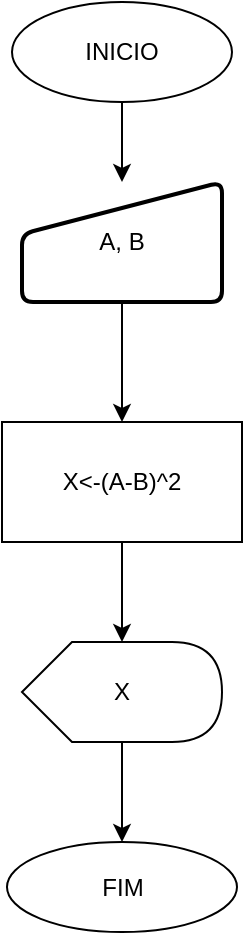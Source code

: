 <mxfile version="14.5.1" type="device"><diagram id="TMi4Vr3ySzv849Gi_wQJ" name="Página-1"><mxGraphModel dx="420" dy="511" grid="1" gridSize="10" guides="1" tooltips="1" connect="1" arrows="1" fold="1" page="1" pageScale="1" pageWidth="827" pageHeight="1169" math="0" shadow="0"><root><mxCell id="0"/><mxCell id="1" parent="0"/><mxCell id="afoxHz49pNglPsq4c9OJ-3" value="" style="edgeStyle=orthogonalEdgeStyle;rounded=0;orthogonalLoop=1;jettySize=auto;html=1;" edge="1" parent="1" source="JR-ETignwxarhYcsX-sq-1" target="afoxHz49pNglPsq4c9OJ-1"><mxGeometry relative="1" as="geometry"/></mxCell><mxCell id="JR-ETignwxarhYcsX-sq-1" value="INICIO" style="ellipse;whiteSpace=wrap;html=1;" parent="1" vertex="1"><mxGeometry x="300" y="90" width="110" height="50" as="geometry"/></mxCell><mxCell id="JR-ETignwxarhYcsX-sq-7" value="" style="edgeStyle=orthogonalEdgeStyle;rounded=0;orthogonalLoop=1;jettySize=auto;html=1;" parent="1" source="JR-ETignwxarhYcsX-sq-4" target="JR-ETignwxarhYcsX-sq-6" edge="1"><mxGeometry relative="1" as="geometry"/></mxCell><mxCell id="JR-ETignwxarhYcsX-sq-4" value="X&amp;lt;-(A-B)^2" style="rounded=0;whiteSpace=wrap;html=1;" parent="1" vertex="1"><mxGeometry x="295" y="300" width="120" height="60" as="geometry"/></mxCell><mxCell id="JR-ETignwxarhYcsX-sq-10" value="" style="edgeStyle=orthogonalEdgeStyle;rounded=0;orthogonalLoop=1;jettySize=auto;html=1;" parent="1" source="JR-ETignwxarhYcsX-sq-6" target="JR-ETignwxarhYcsX-sq-9" edge="1"><mxGeometry relative="1" as="geometry"/></mxCell><mxCell id="JR-ETignwxarhYcsX-sq-6" value="X" style="shape=display;whiteSpace=wrap;html=1;" parent="1" vertex="1"><mxGeometry x="305" y="410" width="100" height="50" as="geometry"/></mxCell><mxCell id="JR-ETignwxarhYcsX-sq-9" value="FIM" style="ellipse;whiteSpace=wrap;html=1;" parent="1" vertex="1"><mxGeometry x="297.5" y="510" width="115" height="45" as="geometry"/></mxCell><mxCell id="afoxHz49pNglPsq4c9OJ-4" value="" style="edgeStyle=orthogonalEdgeStyle;rounded=0;orthogonalLoop=1;jettySize=auto;html=1;" edge="1" parent="1" source="afoxHz49pNglPsq4c9OJ-1" target="JR-ETignwxarhYcsX-sq-4"><mxGeometry relative="1" as="geometry"/></mxCell><mxCell id="afoxHz49pNglPsq4c9OJ-1" value="A, B" style="html=1;strokeWidth=2;shape=manualInput;whiteSpace=wrap;rounded=1;size=26;arcSize=11;" vertex="1" parent="1"><mxGeometry x="305" y="180" width="100" height="60" as="geometry"/></mxCell></root></mxGraphModel></diagram></mxfile>